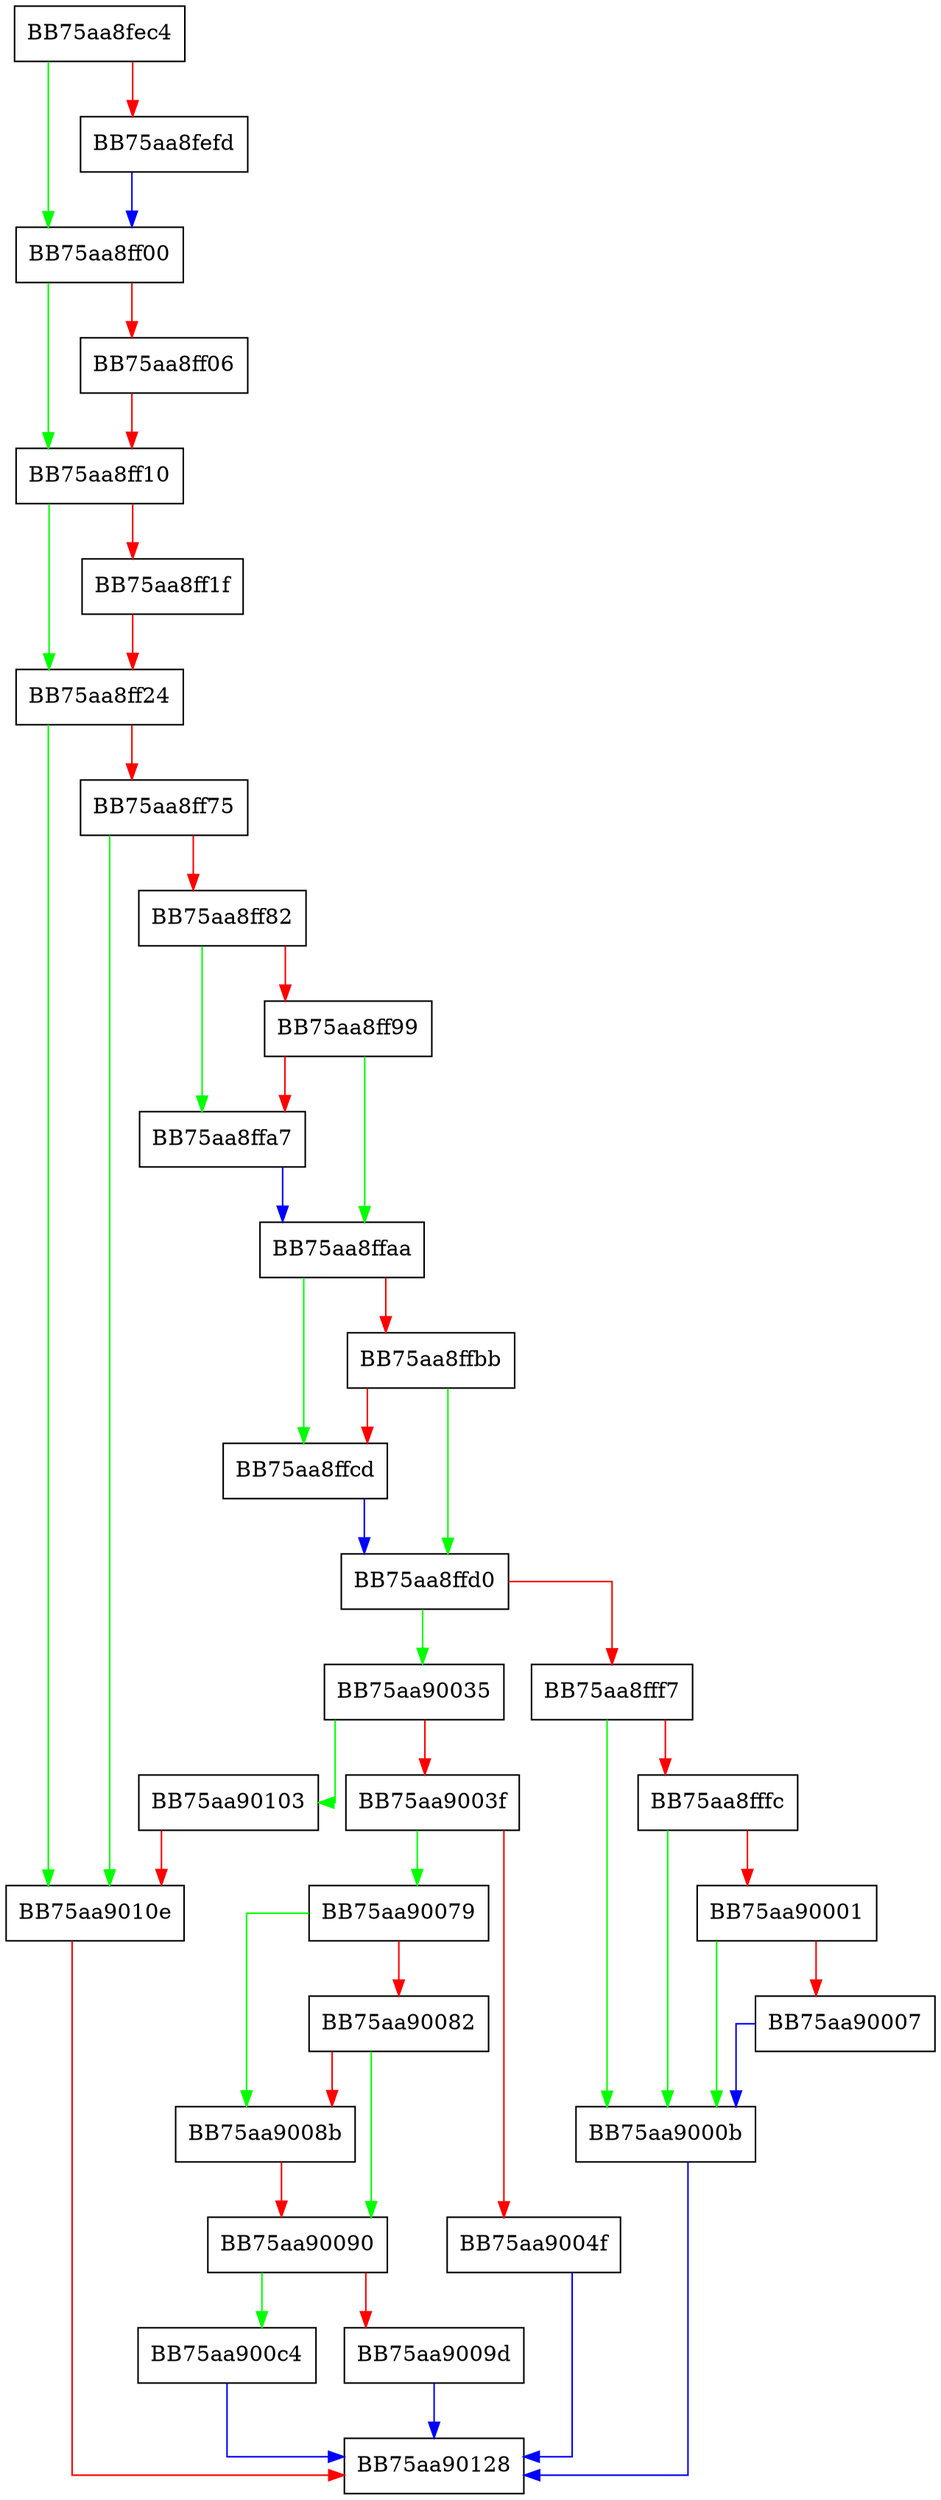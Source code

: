 digraph isPathExcluded {
  node [shape="box"];
  graph [splines=ortho];
  BB75aa8fec4 -> BB75aa8ff00 [color="green"];
  BB75aa8fec4 -> BB75aa8fefd [color="red"];
  BB75aa8fefd -> BB75aa8ff00 [color="blue"];
  BB75aa8ff00 -> BB75aa8ff10 [color="green"];
  BB75aa8ff00 -> BB75aa8ff06 [color="red"];
  BB75aa8ff06 -> BB75aa8ff10 [color="red"];
  BB75aa8ff10 -> BB75aa8ff24 [color="green"];
  BB75aa8ff10 -> BB75aa8ff1f [color="red"];
  BB75aa8ff1f -> BB75aa8ff24 [color="red"];
  BB75aa8ff24 -> BB75aa9010e [color="green"];
  BB75aa8ff24 -> BB75aa8ff75 [color="red"];
  BB75aa8ff75 -> BB75aa9010e [color="green"];
  BB75aa8ff75 -> BB75aa8ff82 [color="red"];
  BB75aa8ff82 -> BB75aa8ffa7 [color="green"];
  BB75aa8ff82 -> BB75aa8ff99 [color="red"];
  BB75aa8ff99 -> BB75aa8ffaa [color="green"];
  BB75aa8ff99 -> BB75aa8ffa7 [color="red"];
  BB75aa8ffa7 -> BB75aa8ffaa [color="blue"];
  BB75aa8ffaa -> BB75aa8ffcd [color="green"];
  BB75aa8ffaa -> BB75aa8ffbb [color="red"];
  BB75aa8ffbb -> BB75aa8ffd0 [color="green"];
  BB75aa8ffbb -> BB75aa8ffcd [color="red"];
  BB75aa8ffcd -> BB75aa8ffd0 [color="blue"];
  BB75aa8ffd0 -> BB75aa90035 [color="green"];
  BB75aa8ffd0 -> BB75aa8fff7 [color="red"];
  BB75aa8fff7 -> BB75aa9000b [color="green"];
  BB75aa8fff7 -> BB75aa8fffc [color="red"];
  BB75aa8fffc -> BB75aa9000b [color="green"];
  BB75aa8fffc -> BB75aa90001 [color="red"];
  BB75aa90001 -> BB75aa9000b [color="green"];
  BB75aa90001 -> BB75aa90007 [color="red"];
  BB75aa90007 -> BB75aa9000b [color="blue"];
  BB75aa9000b -> BB75aa90128 [color="blue"];
  BB75aa90035 -> BB75aa90103 [color="green"];
  BB75aa90035 -> BB75aa9003f [color="red"];
  BB75aa9003f -> BB75aa90079 [color="green"];
  BB75aa9003f -> BB75aa9004f [color="red"];
  BB75aa9004f -> BB75aa90128 [color="blue"];
  BB75aa90079 -> BB75aa9008b [color="green"];
  BB75aa90079 -> BB75aa90082 [color="red"];
  BB75aa90082 -> BB75aa90090 [color="green"];
  BB75aa90082 -> BB75aa9008b [color="red"];
  BB75aa9008b -> BB75aa90090 [color="red"];
  BB75aa90090 -> BB75aa900c4 [color="green"];
  BB75aa90090 -> BB75aa9009d [color="red"];
  BB75aa9009d -> BB75aa90128 [color="blue"];
  BB75aa900c4 -> BB75aa90128 [color="blue"];
  BB75aa90103 -> BB75aa9010e [color="red"];
  BB75aa9010e -> BB75aa90128 [color="red"];
}